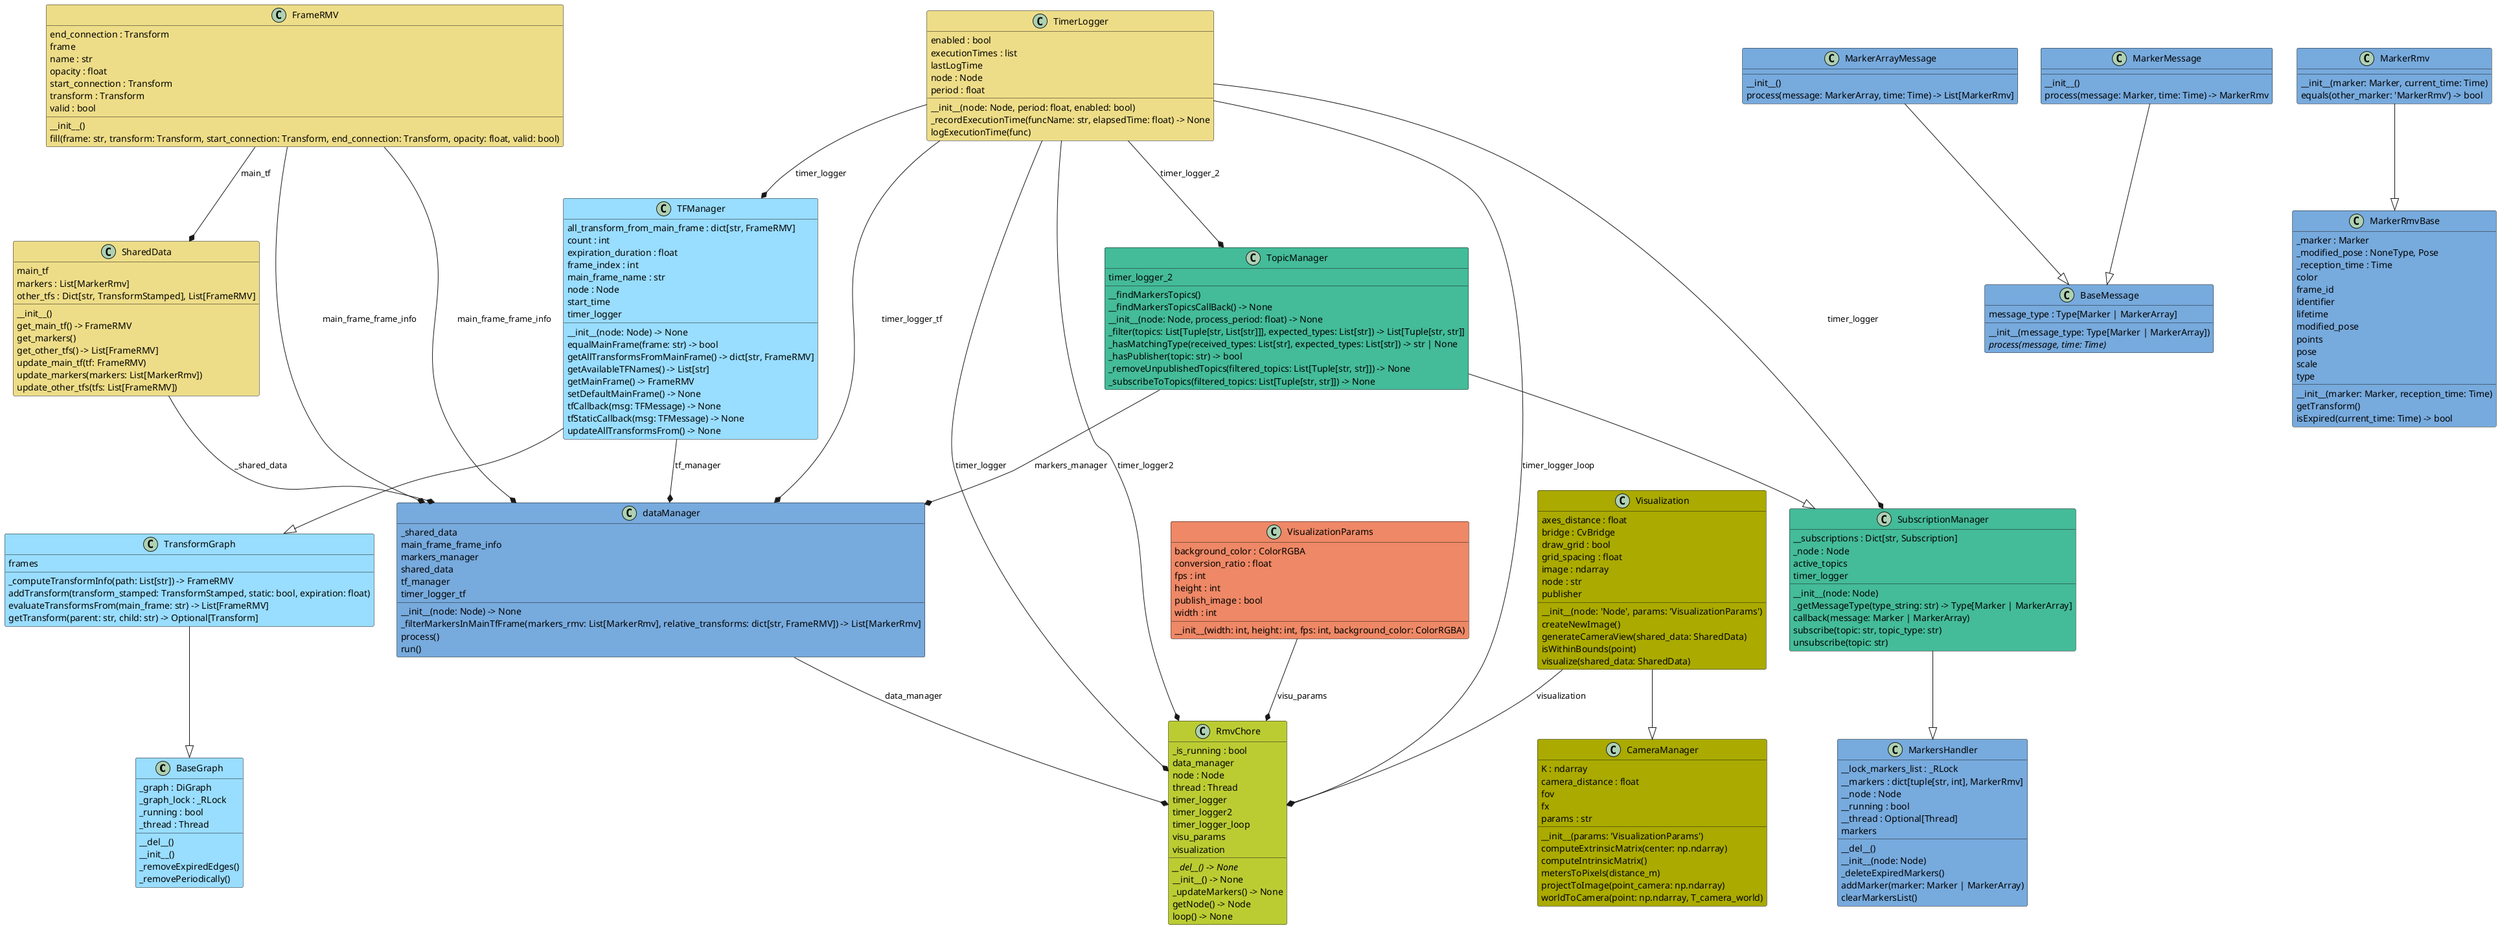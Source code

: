 @startuml classes
set namespaceSeparator none
class "BaseGraph" as library.tf_management.graph.BaseGraph #99DDFF {
  _graph : DiGraph
  _graph_lock : _RLock
  _running : bool
  _thread : Thread
  __del__()
  __init__()
  _removeExpiredEdges()
  _removePeriodically()
}
class "BaseMessage" as library.markers_management.markers.BaseMessage #77AADD {
  message_type : Type[Marker | MarkerArray]
  __init__(message_type: Type[Marker | MarkerArray])
  {abstract}process(message, time: Time)
}
class "CameraManager" as visualization.visualization.CameraManager #AAAA00 {
  K : ndarray
  camera_distance : float
  fov
  fx
  params : str
  __init__(params: 'VisualizationParams')
  computeExtrinsicMatrix(center: np.ndarray)
  computeIntrinsicMatrix()
  metersToPixels(distance_m)
  projectToImage(point_camera: np.ndarray)
  worldToCamera(point: np.ndarray, T_camera_world)
}
class "FrameRMV" as library.utils.draw.FrameRMV #EEDD88 {
  end_connection : Transform
  frame
  name : str
  opacity : float
  start_connection : Transform
  transform : Transform
  valid : bool
  __init__()
  fill(frame: str, transform: Transform, start_connection: Transform, end_connection: Transform, opacity: float, valid: bool)
}
class "MarkerArrayMessage" as library.markers_management.markers.MarkerArrayMessage #77AADD {
  __init__()
  process(message: MarkerArray, time: Time) -> List[MarkerRmv]
}
class "MarkerMessage" as library.markers_management.markers.MarkerMessage #77AADD {
  __init__()
  process(message: Marker, time: Time) -> MarkerRmv
}
class "MarkerRmv" as library.markers_management.markers.MarkerRmv #77AADD {
  __init__(marker: Marker, current_time: Time)
  equals(other_marker: 'MarkerRmv') -> bool
}
class "MarkerRmvBase" as library.markers_management.markers.MarkerRmvBase #77AADD {
  _marker : Marker
  _modified_pose : NoneType, Pose
  _reception_time : Time
  color
  frame_id
  identifier
  lifetime
  modified_pose
  points
  pose
  scale
  type
  __init__(marker: Marker, reception_time: Time)
  getTransform()
  isExpired(current_time: Time) -> bool
}
class "MarkersHandler" as library.markers_management.markers.MarkersHandler #77AADD {
  __lock_markers_list : _RLock
  __markers : dict[tuple[str, int], MarkerRmv]
  __node : Node
  __running : bool
  __thread : Optional[Thread]
  markers
  __del__()
  __init__(node: Node)
  _deleteExpiredMarkers()
  addMarker(marker: Marker | MarkerArray)
  clearMarkersList()
}
class "RmvChore" as rmv_chore.rmv_chore.RmvChore #BBCC33 {
  _is_running : bool
  data_manager
  node : Node
  thread : Thread
  timer_logger
  timer_logger2
  timer_logger_loop
  visu_params
  visualization
  {abstract}__del__() -> None
  __init__() -> None
  _updateMarkers() -> None
  getNode() -> Node
  loop() -> None
}
class "SharedData" as library.utils.shared_data.SharedData #EEDD88 {
  main_tf
  markers : List[MarkerRmv]
  other_tfs : Dict[str, TransformStamped], List[FrameRMV]
  __init__()
  get_main_tf() -> FrameRMV
  get_markers()
  get_other_tfs() -> List[FrameRMV]
  update_main_tf(tf: FrameRMV)
  update_markers(markers: List[MarkerRmv])
  update_other_tfs(tfs: List[FrameRMV])
}
class "SubscriptionManager" as library.topic_management.subscription_manager.SubscriptionManager #44BB99 {
  __subscriptions : Dict[str, Subscription]
  _node : Node
  active_topics
  timer_logger
  __init__(node: Node)
  _getMessageType(type_string: str) -> Type[Marker | MarkerArray]
  callback(message: Marker | MarkerArray)
  subscribe(topic: str, topic_type: str)
  unsubscribe(topic: str)
}
class "TFManager" as library.tf_management.tf.TFManager #99DDFF {
  all_transform_from_main_frame : dict[str, FrameRMV]
  count : int
  expiration_duration : float
  frame_index : int
  main_frame_name : str
  node : Node
  start_time
  timer_logger
  __init__(node: Node) -> None
  equalMainFrame(frame: str) -> bool
  getAllTransformsFromMainFrame() -> dict[str, FrameRMV]
  getAvailableTFNames() -> List[str]
  getMainFrame() -> FrameRMV
  setDefaultMainFrame() -> None
  tfCallback(msg: TFMessage) -> None
  tfStaticCallback(msg: TFMessage) -> None
  updateAllTransformsFrom() -> None
}
class "TimerLogger" as library.utils.timer_log.TimerLogger #EEDD88 {
  enabled : bool
  executionTimes : list
  lastLogTime
  node : Node
  period : float
  __init__(node: Node, period: float, enabled: bool)
  _recordExecutionTime(funcName: str, elapsedTime: float) -> None
  logExecutionTime(func)
}
class "TopicManager" as library.topic_management.topic_manager.TopicManager #44BB99 {
  timer_logger_2
  __findMarkersTopics()
  __findMarkersTopicsCallBack() -> None
  __init__(node: Node, process_period: float) -> None
  _filter(topics: List[Tuple[str, List[str]]], expected_types: List[str]) -> List[Tuple[str, str]]
  _hasMatchingType(received_types: List[str], expected_types: List[str]) -> str | None
  _hasPublisher(topic: str) -> bool
  _removeUnpublishedTopics(filtered_topics: List[Tuple[str, str]]) -> None
  _subscribeToTopics(filtered_topics: List[Tuple[str, str]]) -> None
}
class "TransformGraph" as library.tf_management.graph.TransformGraph #99DDFF {
  frames
  _computeTransformInfo(path: List[str]) -> FrameRMV
  addTransform(transform_stamped: TransformStamped, static: bool, expiration: float)
  evaluateTransformsFrom(main_frame: str) -> List[FrameRMV]
  getTransform(parent: str, child: str) -> Optional[Transform]
}
class "Visualization" as visualization.visualization.Visualization #AAAA00 {
  axes_distance : float
  bridge : CvBridge
  draw_grid : bool
  grid_spacing : float
  image : ndarray
  node : str
  publisher
  __init__(node: 'Node', params: 'VisualizationParams')
  createNewImage()
  generateCameraView(shared_data: SharedData)
  isWithinBounds(point)
  visualize(shared_data: SharedData)
}
class "VisualizationParams" as library.parameters.params.VisualizationParams #EE8866 {
  background_color : ColorRGBA
  conversion_ratio : float
  fps : int
  height : int
  publish_image : bool
  width : int
  __init__(width: int, height: int, fps: int, background_color: ColorRGBA)
}
class "dataManager" as library.markers_management.data_manager.dataManager #77AADD {
  _shared_data
  main_frame_frame_info
  markers_manager
  shared_data
  tf_manager
  timer_logger_tf
  __init__(node: Node) -> None
  _filterMarkersInMainTfFrame(markers_rmv: List[MarkerRmv], relative_transforms: dict[str, FrameRMV]) -> List[MarkerRmv]
  process()
  run()
}
library.markers_management.markers.MarkerArrayMessage --|> library.markers_management.markers.BaseMessage
library.markers_management.markers.MarkerMessage --|> library.markers_management.markers.BaseMessage
library.markers_management.markers.MarkerRmv --|> library.markers_management.markers.MarkerRmvBase
library.tf_management.graph.TransformGraph --|> library.tf_management.graph.BaseGraph
library.tf_management.tf.TFManager --|> library.tf_management.graph.TransformGraph
library.topic_management.subscription_manager.SubscriptionManager --|> library.markers_management.markers.MarkersHandler
library.topic_management.topic_manager.TopicManager --|> library.topic_management.subscription_manager.SubscriptionManager
visualization.visualization.Visualization --|> visualization.visualization.CameraManager
library.markers_management.data_manager.dataManager --* rmv_chore.rmv_chore.RmvChore : data_manager
library.parameters.params.VisualizationParams --* rmv_chore.rmv_chore.RmvChore : visu_params
library.tf_management.tf.TFManager --* library.markers_management.data_manager.dataManager : tf_manager
library.topic_management.topic_manager.TopicManager --* library.markers_management.data_manager.dataManager : markers_manager
library.utils.draw.FrameRMV --* library.markers_management.data_manager.dataManager : main_frame_frame_info
library.utils.draw.FrameRMV --* library.markers_management.data_manager.dataManager : main_frame_frame_info
library.utils.draw.FrameRMV --* library.utils.shared_data.SharedData : main_tf
library.utils.shared_data.SharedData --* library.markers_management.data_manager.dataManager : _shared_data
library.utils.timer_log.TimerLogger --* library.markers_management.data_manager.dataManager : timer_logger_tf
library.utils.timer_log.TimerLogger --* library.tf_management.tf.TFManager : timer_logger
library.utils.timer_log.TimerLogger --* library.topic_management.subscription_manager.SubscriptionManager : timer_logger
library.utils.timer_log.TimerLogger --* library.topic_management.topic_manager.TopicManager : timer_logger_2
library.utils.timer_log.TimerLogger --* rmv_chore.rmv_chore.RmvChore : timer_logger
library.utils.timer_log.TimerLogger --* rmv_chore.rmv_chore.RmvChore : timer_logger2
library.utils.timer_log.TimerLogger --* rmv_chore.rmv_chore.RmvChore : timer_logger_loop
visualization.visualization.Visualization --* rmv_chore.rmv_chore.RmvChore : visualization
@enduml
